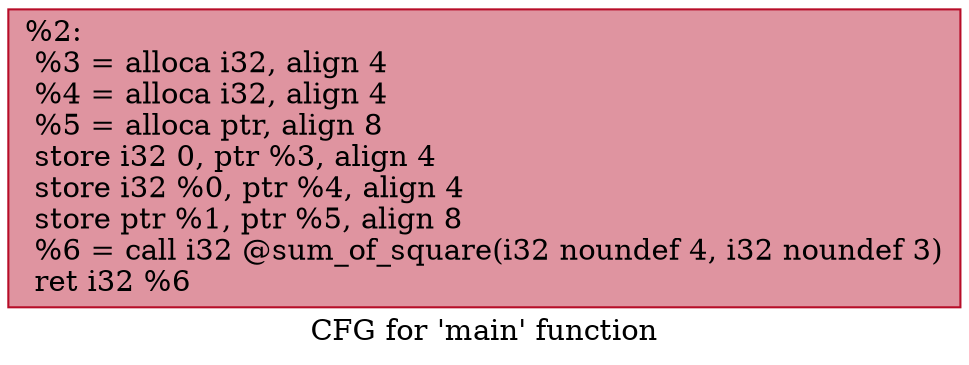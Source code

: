 digraph "CFG for 'main' function" {
	label="CFG for 'main' function";

	Node0x5604c4dfc9c0 [shape=record,color="#b70d28ff", style=filled, fillcolor="#b70d2870",label="{%2:\l  %3 = alloca i32, align 4\l  %4 = alloca i32, align 4\l  %5 = alloca ptr, align 8\l  store i32 0, ptr %3, align 4\l  store i32 %0, ptr %4, align 4\l  store ptr %1, ptr %5, align 8\l  %6 = call i32 @sum_of_square(i32 noundef 4, i32 noundef 3)\l  ret i32 %6\l}"];
}

